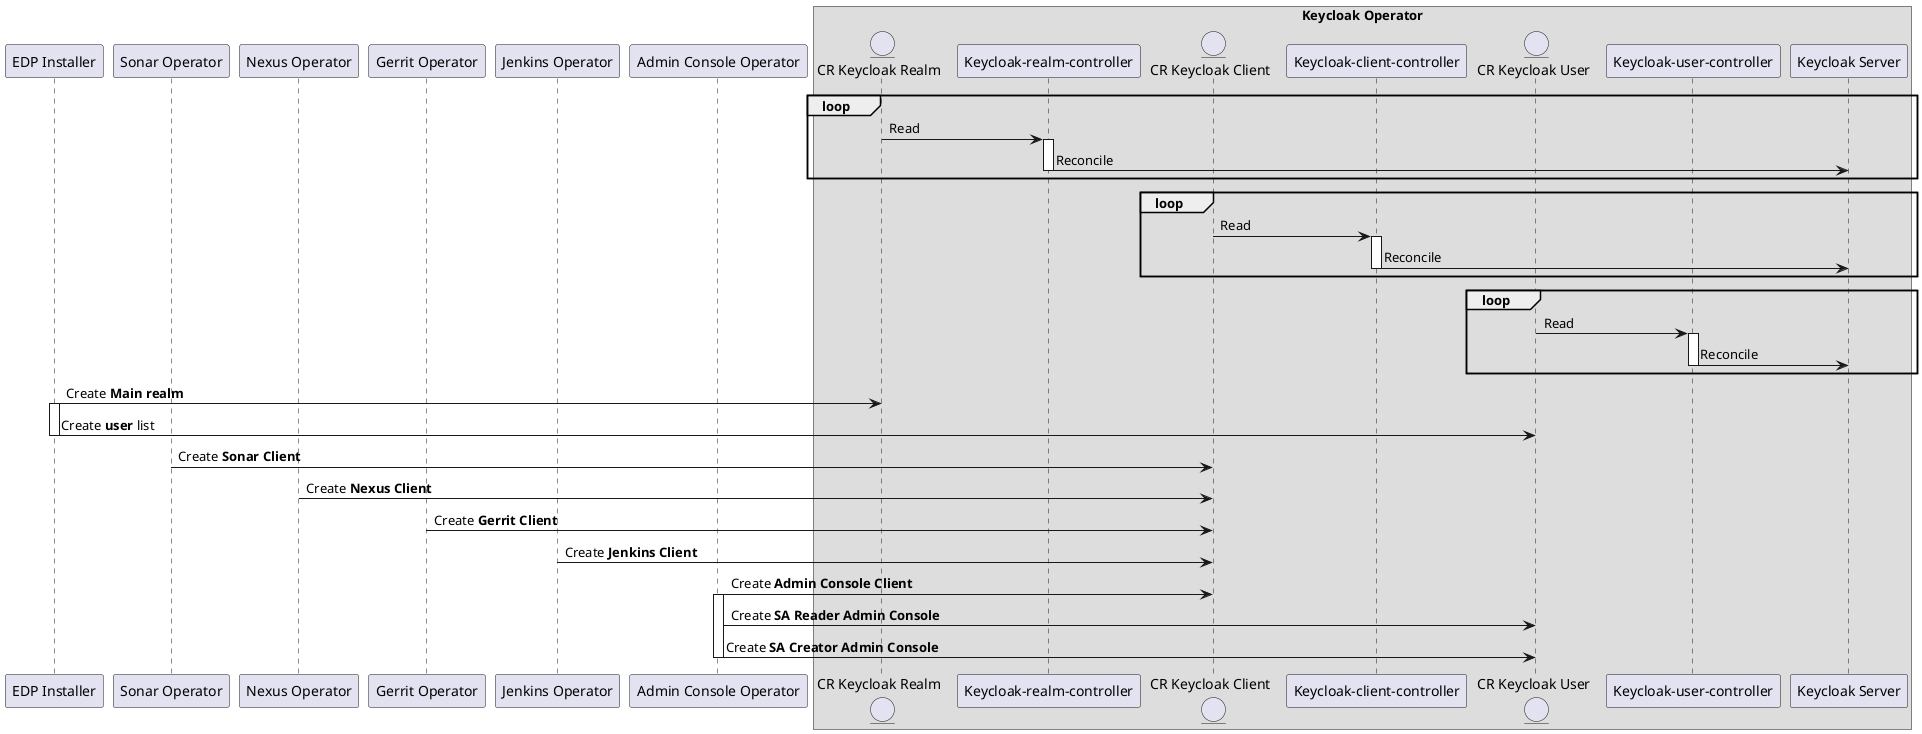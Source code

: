 @startuml
participant "EDP Installer" as edp
participant "Sonar Operator" as sonar_operator
participant "Nexus Operator" as nexus_operator
participant "Gerrit Operator" as gerrit_operator
participant "Jenkins Operator" as jenkins_operator
participant "Admin Console Operator" as ac_operator

box "Keycloak Operator"
entity "CR Keycloak Realm" as cr_realm
participant "Keycloak-realm-controller" as keycloak_realm_controller
entity "CR Keycloak Client" as cr_client
participant "Keycloak-client-controller" as keycloak_client_controller
entity "CR Keycloak User" as cr_user
participant "Keycloak-user-controller" as keycloak_user_controller
participant "Keycloak Server" as server
end box

loop
cr_realm -> keycloak_realm_controller: Read
activate keycloak_realm_controller
keycloak_realm_controller -> server: Reconcile
deactivate keycloak_realm_controller
end

loop
cr_client -> keycloak_client_controller: Read
activate keycloak_client_controller
keycloak_client_controller -> server: Reconcile
deactivate keycloak_client_controller
end

loop
cr_user -> keycloak_user_controller: Read
activate keycloak_user_controller
keycloak_user_controller -> server: Reconcile
deactivate keycloak_user_controller
end

edp -> cr_realm: Create **Main realm**
activate edp
edp -> cr_user: Create **user** list
deactivate edp

sonar_operator -> cr_client: Create **Sonar Client**
nexus_operator -> cr_client: Create **Nexus Client**
gerrit_operator -> cr_client: Create **Gerrit Client**
jenkins_operator -> cr_client: Create **Jenkins Client**
ac_operator -> cr_client: Create **Admin Console Client**
activate ac_operator

ac_operator -> cr_user: Create **SA Reader Admin Console**
ac_operator -> cr_user: Create **SA Creator Admin Console**
deactivate ac_operator

deactivate edp

@enduml
